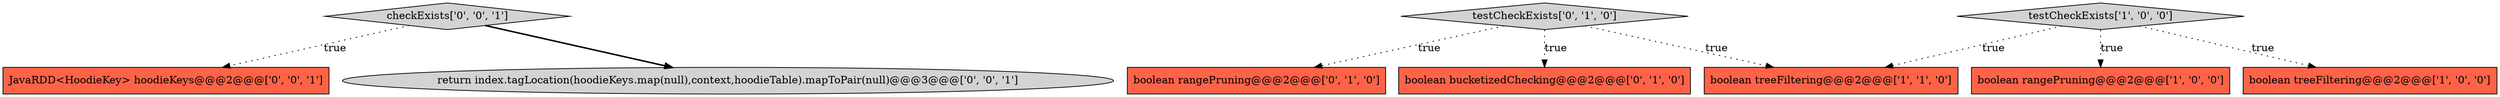 digraph {
8 [style = filled, label = "JavaRDD<HoodieKey> hoodieKeys@@@2@@@['0', '0', '1']", fillcolor = tomato, shape = box image = "AAA0AAABBB3BBB"];
3 [style = filled, label = "boolean treeFiltering@@@2@@@['1', '1', '0']", fillcolor = tomato, shape = box image = "AAA0AAABBB1BBB"];
5 [style = filled, label = "boolean bucketizedChecking@@@2@@@['0', '1', '0']", fillcolor = tomato, shape = box image = "AAA0AAABBB2BBB"];
4 [style = filled, label = "testCheckExists['0', '1', '0']", fillcolor = lightgray, shape = diamond image = "AAA0AAABBB2BBB"];
1 [style = filled, label = "boolean rangePruning@@@2@@@['1', '0', '0']", fillcolor = tomato, shape = box image = "AAA0AAABBB1BBB"];
7 [style = filled, label = "checkExists['0', '0', '1']", fillcolor = lightgray, shape = diamond image = "AAA0AAABBB3BBB"];
2 [style = filled, label = "boolean treeFiltering@@@2@@@['1', '0', '0']", fillcolor = tomato, shape = box image = "AAA0AAABBB1BBB"];
6 [style = filled, label = "boolean rangePruning@@@2@@@['0', '1', '0']", fillcolor = tomato, shape = box image = "AAA0AAABBB2BBB"];
0 [style = filled, label = "testCheckExists['1', '0', '0']", fillcolor = lightgray, shape = diamond image = "AAA0AAABBB1BBB"];
9 [style = filled, label = "return index.tagLocation(hoodieKeys.map(null),context,hoodieTable).mapToPair(null)@@@3@@@['0', '0', '1']", fillcolor = lightgray, shape = ellipse image = "AAA0AAABBB3BBB"];
0->2 [style = dotted, label="true"];
4->5 [style = dotted, label="true"];
0->3 [style = dotted, label="true"];
0->1 [style = dotted, label="true"];
4->6 [style = dotted, label="true"];
4->3 [style = dotted, label="true"];
7->9 [style = bold, label=""];
7->8 [style = dotted, label="true"];
}
